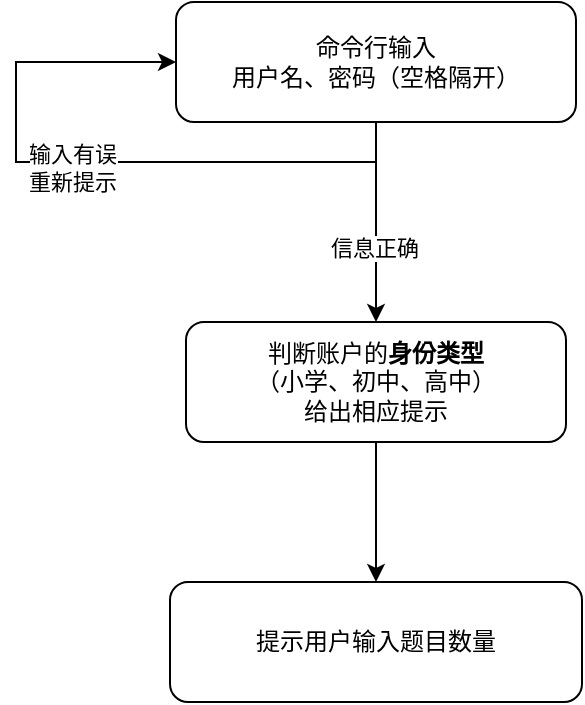<mxfile version="13.7.5" type="github"><diagram id="y6731CKwt_YFJlE6ePr3" name="Page-1"><mxGraphModel dx="561" dy="738" grid="1" gridSize="10" guides="1" tooltips="1" connect="1" arrows="1" fold="1" page="1" pageScale="1" pageWidth="827" pageHeight="1169" math="0" shadow="0"><root><mxCell id="0"/><mxCell id="1" parent="0"/><mxCell id="1mZwxNp2BWopFvEGm9J5-4" style="edgeStyle=orthogonalEdgeStyle;rounded=0;orthogonalLoop=1;jettySize=auto;html=1;" edge="1" parent="1" source="1mZwxNp2BWopFvEGm9J5-1" target="1mZwxNp2BWopFvEGm9J5-7"><mxGeometry relative="1" as="geometry"><mxPoint x="350" y="310" as="targetPoint"/></mxGeometry></mxCell><mxCell id="1mZwxNp2BWopFvEGm9J5-5" value="信息正确" style="edgeLabel;html=1;align=center;verticalAlign=middle;resizable=0;points=[];" vertex="1" connectable="0" parent="1mZwxNp2BWopFvEGm9J5-4"><mxGeometry x="0.256" y="-1" relative="1" as="geometry"><mxPoint as="offset"/></mxGeometry></mxCell><mxCell id="1mZwxNp2BWopFvEGm9J5-1" value="命令行输入&lt;br&gt;用户名、密码（空格隔开）" style="rounded=1;whiteSpace=wrap;html=1;" vertex="1" parent="1"><mxGeometry x="250" y="160" width="200" height="60" as="geometry"/></mxCell><mxCell id="1mZwxNp2BWopFvEGm9J5-2" style="edgeStyle=orthogonalEdgeStyle;rounded=0;orthogonalLoop=1;jettySize=auto;html=1;entryX=0;entryY=0.5;entryDx=0;entryDy=0;" edge="1" parent="1" source="1mZwxNp2BWopFvEGm9J5-1" target="1mZwxNp2BWopFvEGm9J5-1"><mxGeometry relative="1" as="geometry"><Array as="points"><mxPoint x="350" y="240"/><mxPoint x="170" y="240"/><mxPoint x="170" y="190"/></Array></mxGeometry></mxCell><mxCell id="1mZwxNp2BWopFvEGm9J5-3" value="输入有误&lt;br&gt;重新提示" style="edgeLabel;html=1;align=center;verticalAlign=middle;resizable=0;points=[];" vertex="1" connectable="0" parent="1mZwxNp2BWopFvEGm9J5-2"><mxGeometry x="0.042" y="3" relative="1" as="geometry"><mxPoint as="offset"/></mxGeometry></mxCell><mxCell id="1mZwxNp2BWopFvEGm9J5-11" style="edgeStyle=orthogonalEdgeStyle;rounded=0;orthogonalLoop=1;jettySize=auto;html=1;" edge="1" parent="1" source="1mZwxNp2BWopFvEGm9J5-7" target="1mZwxNp2BWopFvEGm9J5-10"><mxGeometry relative="1" as="geometry"/></mxCell><mxCell id="1mZwxNp2BWopFvEGm9J5-7" value="判断账户的&lt;b&gt;身份类型&lt;/b&gt;&lt;br&gt;（小学、初中、高中）&lt;br&gt;给出相应提示" style="rounded=1;whiteSpace=wrap;html=1;" vertex="1" parent="1"><mxGeometry x="255" y="320" width="190" height="60" as="geometry"/></mxCell><mxCell id="1mZwxNp2BWopFvEGm9J5-10" value="提示用户输入题目数量" style="rounded=1;whiteSpace=wrap;html=1;" vertex="1" parent="1"><mxGeometry x="247" y="450" width="206" height="60" as="geometry"/></mxCell></root></mxGraphModel></diagram></mxfile>